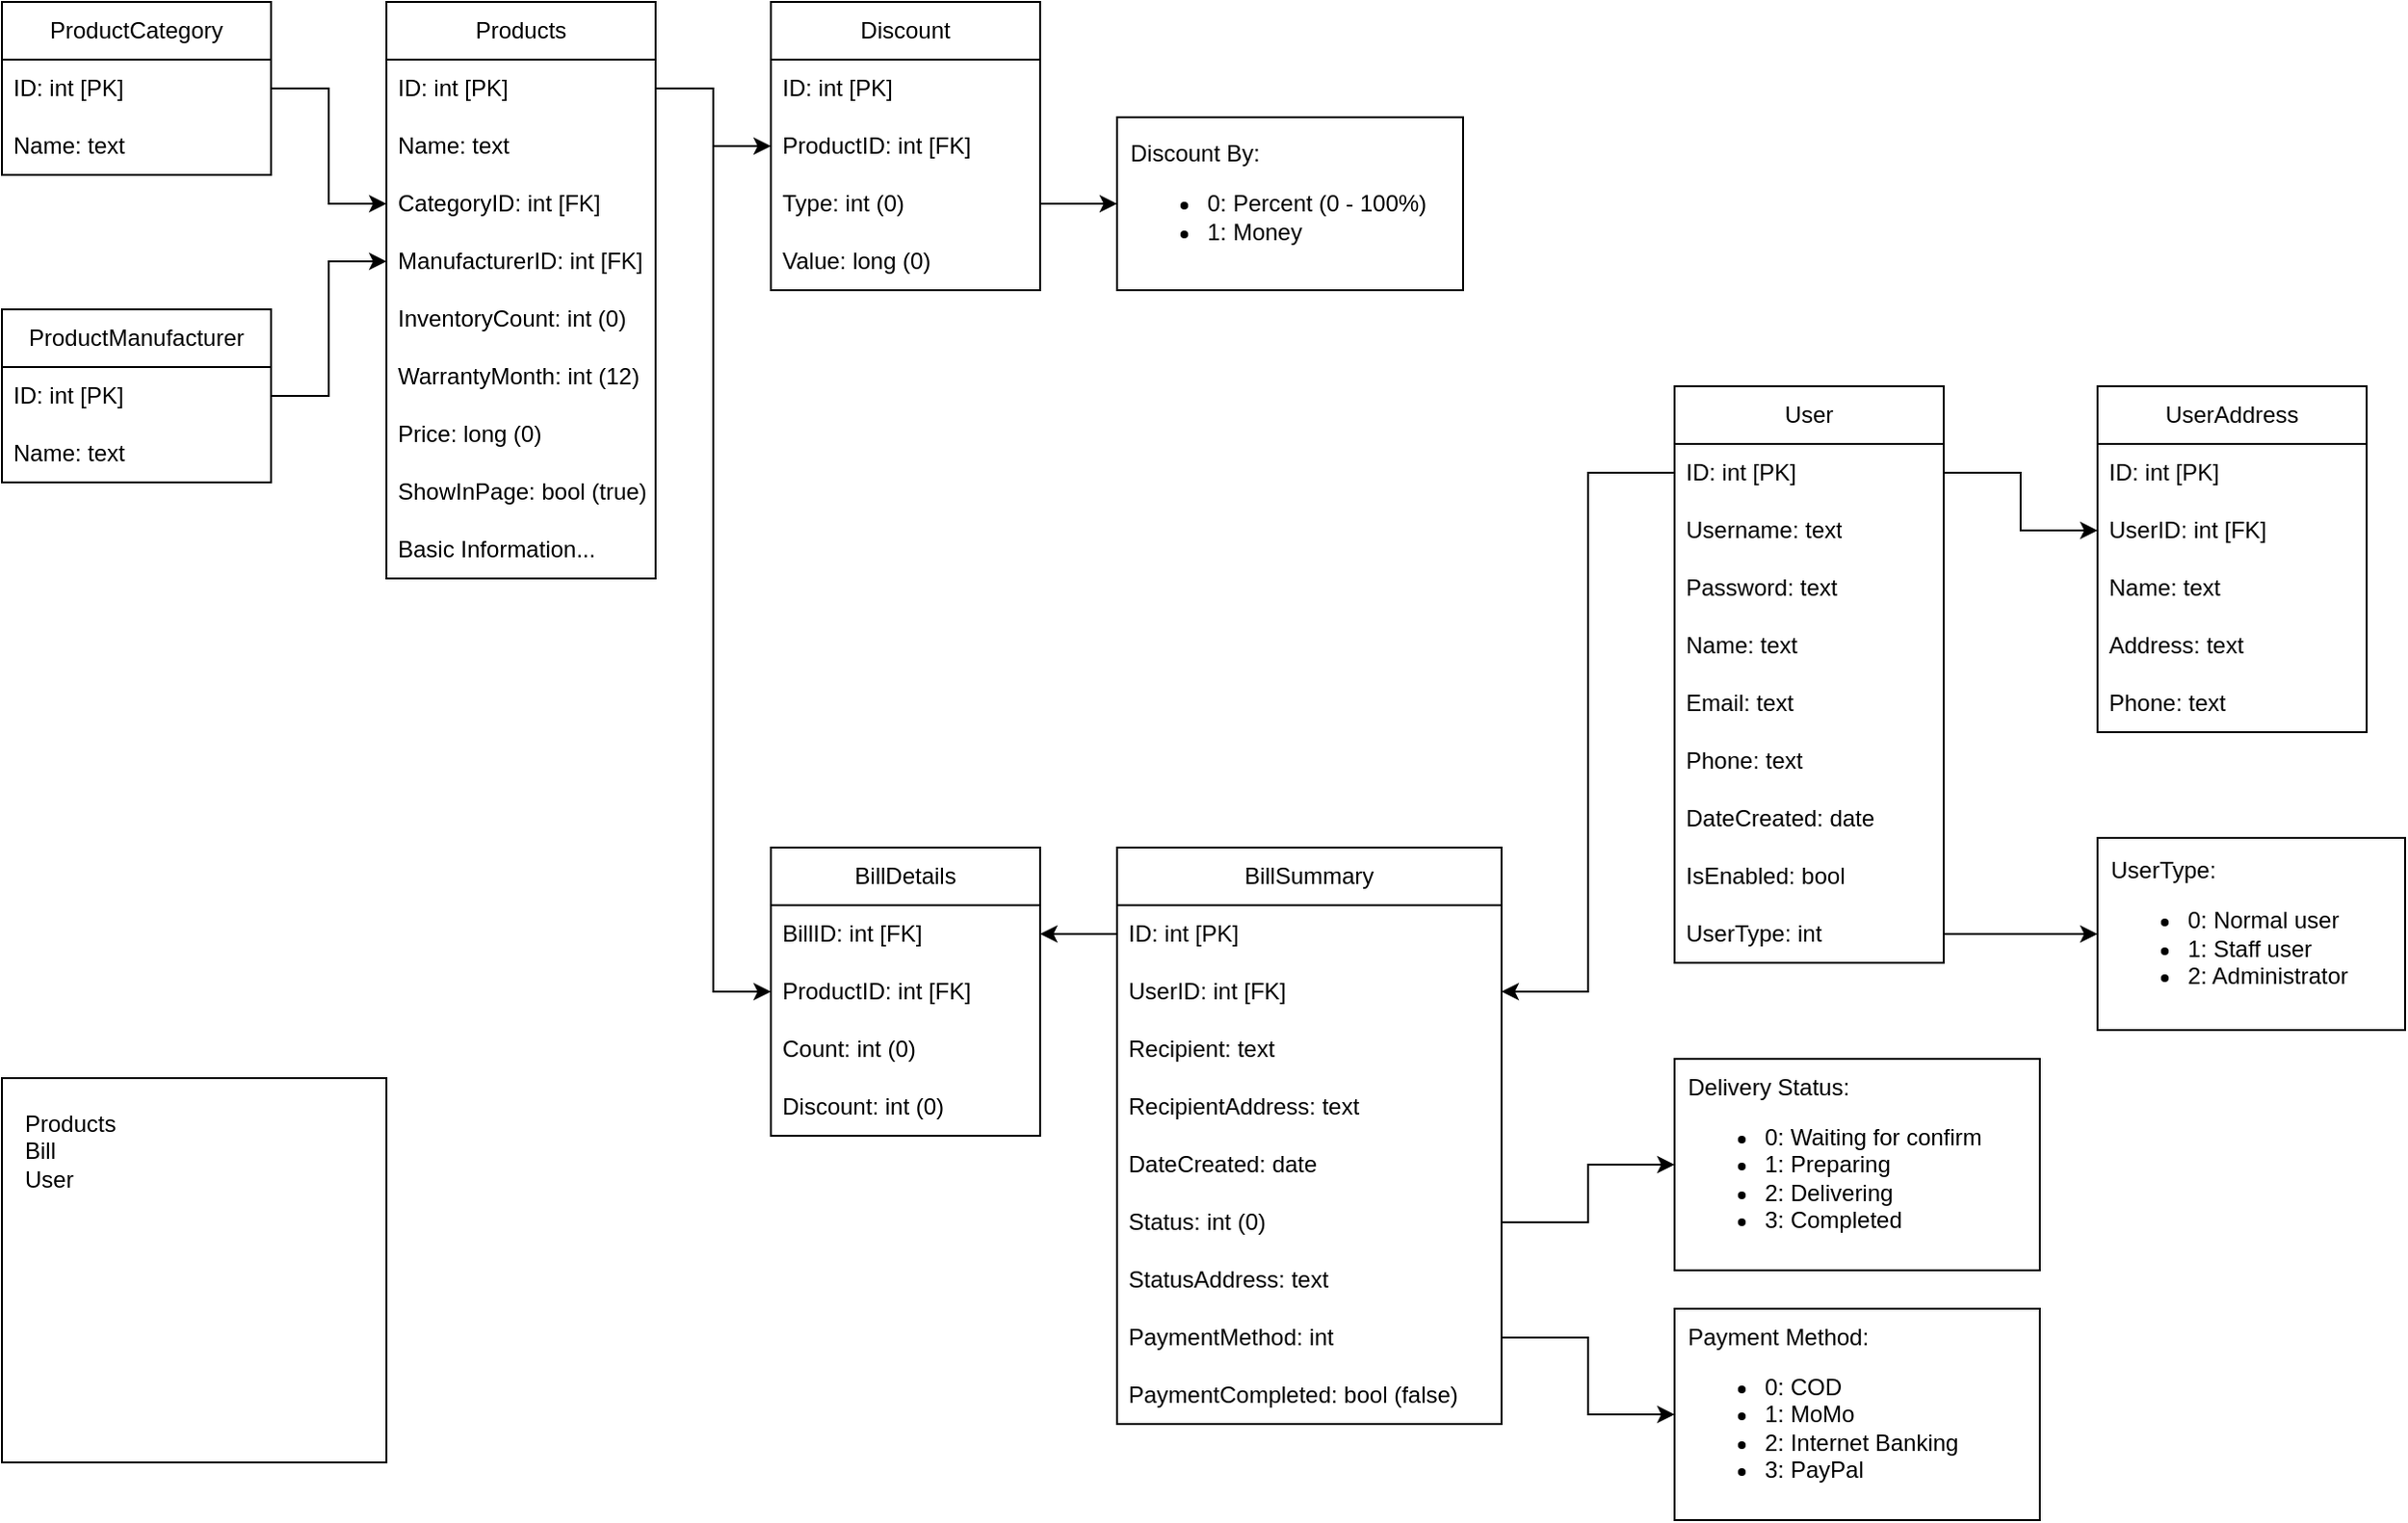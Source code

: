 <mxfile version="21.1.2" type="device">
  <diagram name="Database" id="wU5oiDYe5zAORNl8Sl3y">
    <mxGraphModel dx="1434" dy="836" grid="1" gridSize="10" guides="1" tooltips="1" connect="1" arrows="1" fold="1" page="1" pageScale="1" pageWidth="827" pageHeight="1169" math="0" shadow="0">
      <root>
        <mxCell id="0" />
        <mxCell id="1" parent="0" />
        <mxCell id="hE5l1HCMCs_0RYrQTB5J-1" value="Products" style="swimlane;fontStyle=0;childLayout=stackLayout;horizontal=1;startSize=30;horizontalStack=0;resizeParent=1;resizeParentMax=0;resizeLast=0;collapsible=1;marginBottom=0;whiteSpace=wrap;html=1;" parent="1" vertex="1">
          <mxGeometry x="240" y="40" width="140" height="300" as="geometry" />
        </mxCell>
        <mxCell id="hE5l1HCMCs_0RYrQTB5J-2" value="ID: int [PK]" style="text;strokeColor=none;fillColor=none;align=left;verticalAlign=middle;spacingLeft=4;spacingRight=4;overflow=hidden;points=[[0,0.5],[1,0.5]];portConstraint=eastwest;rotatable=0;whiteSpace=wrap;html=1;" parent="hE5l1HCMCs_0RYrQTB5J-1" vertex="1">
          <mxGeometry y="30" width="140" height="30" as="geometry" />
        </mxCell>
        <mxCell id="hE5l1HCMCs_0RYrQTB5J-3" value="Name: text" style="text;strokeColor=none;fillColor=none;align=left;verticalAlign=middle;spacingLeft=4;spacingRight=4;overflow=hidden;points=[[0,0.5],[1,0.5]];portConstraint=eastwest;rotatable=0;whiteSpace=wrap;html=1;" parent="hE5l1HCMCs_0RYrQTB5J-1" vertex="1">
          <mxGeometry y="60" width="140" height="30" as="geometry" />
        </mxCell>
        <mxCell id="hE5l1HCMCs_0RYrQTB5J-4" value="CategoryID: int [FK]" style="text;strokeColor=none;fillColor=none;align=left;verticalAlign=middle;spacingLeft=4;spacingRight=4;overflow=hidden;points=[[0,0.5],[1,0.5]];portConstraint=eastwest;rotatable=0;whiteSpace=wrap;html=1;" parent="hE5l1HCMCs_0RYrQTB5J-1" vertex="1">
          <mxGeometry y="90" width="140" height="30" as="geometry" />
        </mxCell>
        <mxCell id="hE5l1HCMCs_0RYrQTB5J-22" value="ManufacturerID: int [FK]" style="text;strokeColor=none;fillColor=none;align=left;verticalAlign=middle;spacingLeft=4;spacingRight=4;overflow=hidden;points=[[0,0.5],[1,0.5]];portConstraint=eastwest;rotatable=0;whiteSpace=wrap;html=1;" parent="hE5l1HCMCs_0RYrQTB5J-1" vertex="1">
          <mxGeometry y="120" width="140" height="30" as="geometry" />
        </mxCell>
        <mxCell id="hE5l1HCMCs_0RYrQTB5J-26" value="InventoryCount: int (0)" style="text;strokeColor=none;fillColor=none;align=left;verticalAlign=middle;spacingLeft=4;spacingRight=4;overflow=hidden;points=[[0,0.5],[1,0.5]];portConstraint=eastwest;rotatable=0;whiteSpace=wrap;html=1;" parent="hE5l1HCMCs_0RYrQTB5J-1" vertex="1">
          <mxGeometry y="150" width="140" height="30" as="geometry" />
        </mxCell>
        <mxCell id="hE5l1HCMCs_0RYrQTB5J-28" value="WarrantyMonth: int (12)" style="text;strokeColor=none;fillColor=none;align=left;verticalAlign=middle;spacingLeft=4;spacingRight=4;overflow=hidden;points=[[0,0.5],[1,0.5]];portConstraint=eastwest;rotatable=0;whiteSpace=wrap;html=1;" parent="hE5l1HCMCs_0RYrQTB5J-1" vertex="1">
          <mxGeometry y="180" width="140" height="30" as="geometry" />
        </mxCell>
        <mxCell id="hE5l1HCMCs_0RYrQTB5J-29" value="Price: long (0)" style="text;strokeColor=none;fillColor=none;align=left;verticalAlign=middle;spacingLeft=4;spacingRight=4;overflow=hidden;points=[[0,0.5],[1,0.5]];portConstraint=eastwest;rotatable=0;whiteSpace=wrap;html=1;" parent="hE5l1HCMCs_0RYrQTB5J-1" vertex="1">
          <mxGeometry y="210" width="140" height="30" as="geometry" />
        </mxCell>
        <mxCell id="hE5l1HCMCs_0RYrQTB5J-77" value="ShowInPage: bool (true)" style="text;strokeColor=none;fillColor=none;align=left;verticalAlign=middle;spacingLeft=4;spacingRight=4;overflow=hidden;points=[[0,0.5],[1,0.5]];portConstraint=eastwest;rotatable=0;whiteSpace=wrap;html=1;" parent="hE5l1HCMCs_0RYrQTB5J-1" vertex="1">
          <mxGeometry y="240" width="140" height="30" as="geometry" />
        </mxCell>
        <mxCell id="hE5l1HCMCs_0RYrQTB5J-30" value="Basic Information..." style="text;strokeColor=none;fillColor=none;align=left;verticalAlign=middle;spacingLeft=4;spacingRight=4;overflow=hidden;points=[[0,0.5],[1,0.5]];portConstraint=eastwest;rotatable=0;whiteSpace=wrap;html=1;" parent="hE5l1HCMCs_0RYrQTB5J-1" vertex="1">
          <mxGeometry y="270" width="140" height="30" as="geometry" />
        </mxCell>
        <mxCell id="hE5l1HCMCs_0RYrQTB5J-5" value="ProductCategory" style="swimlane;fontStyle=0;childLayout=stackLayout;horizontal=1;startSize=30;horizontalStack=0;resizeParent=1;resizeParentMax=0;resizeLast=0;collapsible=1;marginBottom=0;whiteSpace=wrap;html=1;" parent="1" vertex="1">
          <mxGeometry x="40" y="40" width="140" height="90" as="geometry" />
        </mxCell>
        <mxCell id="hE5l1HCMCs_0RYrQTB5J-6" value="ID: int [PK]" style="text;strokeColor=none;fillColor=none;align=left;verticalAlign=middle;spacingLeft=4;spacingRight=4;overflow=hidden;points=[[0,0.5],[1,0.5]];portConstraint=eastwest;rotatable=0;whiteSpace=wrap;html=1;" parent="hE5l1HCMCs_0RYrQTB5J-5" vertex="1">
          <mxGeometry y="30" width="140" height="30" as="geometry" />
        </mxCell>
        <mxCell id="hE5l1HCMCs_0RYrQTB5J-7" value="Name: text" style="text;strokeColor=none;fillColor=none;align=left;verticalAlign=middle;spacingLeft=4;spacingRight=4;overflow=hidden;points=[[0,0.5],[1,0.5]];portConstraint=eastwest;rotatable=0;whiteSpace=wrap;html=1;" parent="hE5l1HCMCs_0RYrQTB5J-5" vertex="1">
          <mxGeometry y="60" width="140" height="30" as="geometry" />
        </mxCell>
        <mxCell id="hE5l1HCMCs_0RYrQTB5J-9" value="User" style="swimlane;fontStyle=0;childLayout=stackLayout;horizontal=1;startSize=30;horizontalStack=0;resizeParent=1;resizeParentMax=0;resizeLast=0;collapsible=1;marginBottom=0;whiteSpace=wrap;html=1;" parent="1" vertex="1">
          <mxGeometry x="910" y="240" width="140" height="300" as="geometry" />
        </mxCell>
        <mxCell id="hE5l1HCMCs_0RYrQTB5J-10" value="ID: int [PK]" style="text;strokeColor=none;fillColor=none;align=left;verticalAlign=middle;spacingLeft=4;spacingRight=4;overflow=hidden;points=[[0,0.5],[1,0.5]];portConstraint=eastwest;rotatable=0;whiteSpace=wrap;html=1;" parent="hE5l1HCMCs_0RYrQTB5J-9" vertex="1">
          <mxGeometry y="30" width="140" height="30" as="geometry" />
        </mxCell>
        <mxCell id="hE5l1HCMCs_0RYrQTB5J-11" value="Username: text" style="text;strokeColor=none;fillColor=none;align=left;verticalAlign=middle;spacingLeft=4;spacingRight=4;overflow=hidden;points=[[0,0.5],[1,0.5]];portConstraint=eastwest;rotatable=0;whiteSpace=wrap;html=1;" parent="hE5l1HCMCs_0RYrQTB5J-9" vertex="1">
          <mxGeometry y="60" width="140" height="30" as="geometry" />
        </mxCell>
        <mxCell id="hE5l1HCMCs_0RYrQTB5J-12" value="Password: text" style="text;strokeColor=none;fillColor=none;align=left;verticalAlign=middle;spacingLeft=4;spacingRight=4;overflow=hidden;points=[[0,0.5],[1,0.5]];portConstraint=eastwest;rotatable=0;whiteSpace=wrap;html=1;" parent="hE5l1HCMCs_0RYrQTB5J-9" vertex="1">
          <mxGeometry y="90" width="140" height="30" as="geometry" />
        </mxCell>
        <mxCell id="hE5l1HCMCs_0RYrQTB5J-35" value="Name: text" style="text;strokeColor=none;fillColor=none;align=left;verticalAlign=middle;spacingLeft=4;spacingRight=4;overflow=hidden;points=[[0,0.5],[1,0.5]];portConstraint=eastwest;rotatable=0;whiteSpace=wrap;html=1;" parent="hE5l1HCMCs_0RYrQTB5J-9" vertex="1">
          <mxGeometry y="120" width="140" height="30" as="geometry" />
        </mxCell>
        <mxCell id="hE5l1HCMCs_0RYrQTB5J-36" value="Email: text" style="text;strokeColor=none;fillColor=none;align=left;verticalAlign=middle;spacingLeft=4;spacingRight=4;overflow=hidden;points=[[0,0.5],[1,0.5]];portConstraint=eastwest;rotatable=0;whiteSpace=wrap;html=1;" parent="hE5l1HCMCs_0RYrQTB5J-9" vertex="1">
          <mxGeometry y="150" width="140" height="30" as="geometry" />
        </mxCell>
        <mxCell id="hE5l1HCMCs_0RYrQTB5J-38" value="Phone: text" style="text;strokeColor=none;fillColor=none;align=left;verticalAlign=middle;spacingLeft=4;spacingRight=4;overflow=hidden;points=[[0,0.5],[1,0.5]];portConstraint=eastwest;rotatable=0;whiteSpace=wrap;html=1;" parent="hE5l1HCMCs_0RYrQTB5J-9" vertex="1">
          <mxGeometry y="180" width="140" height="30" as="geometry" />
        </mxCell>
        <mxCell id="hE5l1HCMCs_0RYrQTB5J-13" value="DateCreated: date" style="text;strokeColor=none;fillColor=none;align=left;verticalAlign=middle;spacingLeft=4;spacingRight=4;overflow=hidden;points=[[0,0.5],[1,0.5]];portConstraint=eastwest;rotatable=0;whiteSpace=wrap;html=1;" parent="hE5l1HCMCs_0RYrQTB5J-9" vertex="1">
          <mxGeometry y="210" width="140" height="30" as="geometry" />
        </mxCell>
        <mxCell id="hE5l1HCMCs_0RYrQTB5J-14" value="IsEnabled: bool" style="text;strokeColor=none;fillColor=none;align=left;verticalAlign=middle;spacingLeft=4;spacingRight=4;overflow=hidden;points=[[0,0.5],[1,0.5]];portConstraint=eastwest;rotatable=0;whiteSpace=wrap;html=1;" parent="hE5l1HCMCs_0RYrQTB5J-9" vertex="1">
          <mxGeometry y="240" width="140" height="30" as="geometry" />
        </mxCell>
        <mxCell id="hE5l1HCMCs_0RYrQTB5J-15" value="UserType: int" style="text;strokeColor=none;fillColor=none;align=left;verticalAlign=middle;spacingLeft=4;spacingRight=4;overflow=hidden;points=[[0,0.5],[1,0.5]];portConstraint=eastwest;rotatable=0;whiteSpace=wrap;html=1;" parent="hE5l1HCMCs_0RYrQTB5J-9" vertex="1">
          <mxGeometry y="270" width="140" height="30" as="geometry" />
        </mxCell>
        <mxCell id="hE5l1HCMCs_0RYrQTB5J-16" value="UserType:&lt;br&gt;&lt;ul&gt;&lt;li&gt;0: Normal user&lt;/li&gt;&lt;li&gt;1: Staff user&lt;/li&gt;&lt;li&gt;2: Administrator&lt;/li&gt;&lt;/ul&gt;" style="rounded=0;whiteSpace=wrap;html=1;align=left;spacingTop=5;spacingBottom=6;spacingLeft=5;spacingRight=5;" parent="1" vertex="1">
          <mxGeometry x="1130" y="475" width="160" height="100" as="geometry" />
        </mxCell>
        <mxCell id="hE5l1HCMCs_0RYrQTB5J-17" style="edgeStyle=orthogonalEdgeStyle;rounded=0;orthogonalLoop=1;jettySize=auto;html=1;entryX=0;entryY=0.5;entryDx=0;entryDy=0;" parent="1" source="hE5l1HCMCs_0RYrQTB5J-15" target="hE5l1HCMCs_0RYrQTB5J-16" edge="1">
          <mxGeometry relative="1" as="geometry" />
        </mxCell>
        <mxCell id="hE5l1HCMCs_0RYrQTB5J-18" value="ProductManufacturer" style="swimlane;fontStyle=0;childLayout=stackLayout;horizontal=1;startSize=30;horizontalStack=0;resizeParent=1;resizeParentMax=0;resizeLast=0;collapsible=1;marginBottom=0;whiteSpace=wrap;html=1;" parent="1" vertex="1">
          <mxGeometry x="40" y="200" width="140" height="90" as="geometry" />
        </mxCell>
        <mxCell id="hE5l1HCMCs_0RYrQTB5J-19" value="ID: int [PK]" style="text;strokeColor=none;fillColor=none;align=left;verticalAlign=middle;spacingLeft=4;spacingRight=4;overflow=hidden;points=[[0,0.5],[1,0.5]];portConstraint=eastwest;rotatable=0;whiteSpace=wrap;html=1;" parent="hE5l1HCMCs_0RYrQTB5J-18" vertex="1">
          <mxGeometry y="30" width="140" height="30" as="geometry" />
        </mxCell>
        <mxCell id="hE5l1HCMCs_0RYrQTB5J-20" value="Name: text" style="text;strokeColor=none;fillColor=none;align=left;verticalAlign=middle;spacingLeft=4;spacingRight=4;overflow=hidden;points=[[0,0.5],[1,0.5]];portConstraint=eastwest;rotatable=0;whiteSpace=wrap;html=1;" parent="hE5l1HCMCs_0RYrQTB5J-18" vertex="1">
          <mxGeometry y="60" width="140" height="30" as="geometry" />
        </mxCell>
        <mxCell id="hE5l1HCMCs_0RYrQTB5J-23" style="edgeStyle=orthogonalEdgeStyle;rounded=0;orthogonalLoop=1;jettySize=auto;html=1;entryX=0;entryY=0.5;entryDx=0;entryDy=0;" parent="1" source="hE5l1HCMCs_0RYrQTB5J-19" target="hE5l1HCMCs_0RYrQTB5J-22" edge="1">
          <mxGeometry relative="1" as="geometry" />
        </mxCell>
        <mxCell id="hE5l1HCMCs_0RYrQTB5J-25" style="edgeStyle=orthogonalEdgeStyle;rounded=0;orthogonalLoop=1;jettySize=auto;html=1;entryX=0;entryY=0.5;entryDx=0;entryDy=0;" parent="1" source="hE5l1HCMCs_0RYrQTB5J-6" target="hE5l1HCMCs_0RYrQTB5J-4" edge="1">
          <mxGeometry relative="1" as="geometry" />
        </mxCell>
        <mxCell id="hE5l1HCMCs_0RYrQTB5J-31" value="BillSummary" style="swimlane;fontStyle=0;childLayout=stackLayout;horizontal=1;startSize=30;horizontalStack=0;resizeParent=1;resizeParentMax=0;resizeLast=0;collapsible=1;marginBottom=0;whiteSpace=wrap;html=1;" parent="1" vertex="1">
          <mxGeometry x="620" y="480" width="200" height="300" as="geometry" />
        </mxCell>
        <mxCell id="hE5l1HCMCs_0RYrQTB5J-32" value="ID: int [PK]" style="text;strokeColor=none;fillColor=none;align=left;verticalAlign=middle;spacingLeft=4;spacingRight=4;overflow=hidden;points=[[0,0.5],[1,0.5]];portConstraint=eastwest;rotatable=0;whiteSpace=wrap;html=1;" parent="hE5l1HCMCs_0RYrQTB5J-31" vertex="1">
          <mxGeometry y="30" width="200" height="30" as="geometry" />
        </mxCell>
        <mxCell id="hE5l1HCMCs_0RYrQTB5J-44" value="UserID: int [FK]" style="text;strokeColor=none;fillColor=none;align=left;verticalAlign=middle;spacingLeft=4;spacingRight=4;overflow=hidden;points=[[0,0.5],[1,0.5]];portConstraint=eastwest;rotatable=0;whiteSpace=wrap;html=1;" parent="hE5l1HCMCs_0RYrQTB5J-31" vertex="1">
          <mxGeometry y="60" width="200" height="30" as="geometry" />
        </mxCell>
        <mxCell id="tXvKXWf9CAUuPQ7bRwm_-1" value="&lt;span lang=&quot;vi&quot; class=&quot;ILfuVd&quot;&gt;&lt;/span&gt;&lt;span lang=&quot;vi&quot; class=&quot;ILfuVd&quot;&gt;&lt;/span&gt;Recipient: text" style="text;strokeColor=none;fillColor=none;align=left;verticalAlign=middle;spacingLeft=4;spacingRight=4;overflow=hidden;points=[[0,0.5],[1,0.5]];portConstraint=eastwest;rotatable=0;whiteSpace=wrap;html=1;" parent="hE5l1HCMCs_0RYrQTB5J-31" vertex="1">
          <mxGeometry y="90" width="200" height="30" as="geometry" />
        </mxCell>
        <mxCell id="hE5l1HCMCs_0RYrQTB5J-48" value="&lt;span lang=&quot;vi&quot; class=&quot;ILfuVd&quot;&gt;&lt;/span&gt;RecipientAddress: text" style="text;strokeColor=none;fillColor=none;align=left;verticalAlign=middle;spacingLeft=4;spacingRight=4;overflow=hidden;points=[[0,0.5],[1,0.5]];portConstraint=eastwest;rotatable=0;whiteSpace=wrap;html=1;" parent="hE5l1HCMCs_0RYrQTB5J-31" vertex="1">
          <mxGeometry y="120" width="200" height="30" as="geometry" />
        </mxCell>
        <mxCell id="hE5l1HCMCs_0RYrQTB5J-55" value="DateCreated: date" style="text;strokeColor=none;fillColor=none;align=left;verticalAlign=middle;spacingLeft=4;spacingRight=4;overflow=hidden;points=[[0,0.5],[1,0.5]];portConstraint=eastwest;rotatable=0;whiteSpace=wrap;html=1;" parent="hE5l1HCMCs_0RYrQTB5J-31" vertex="1">
          <mxGeometry y="150" width="200" height="30" as="geometry" />
        </mxCell>
        <mxCell id="hE5l1HCMCs_0RYrQTB5J-56" value="Status: int (0)" style="text;strokeColor=none;fillColor=none;align=left;verticalAlign=middle;spacingLeft=4;spacingRight=4;overflow=hidden;points=[[0,0.5],[1,0.5]];portConstraint=eastwest;rotatable=0;whiteSpace=wrap;html=1;" parent="hE5l1HCMCs_0RYrQTB5J-31" vertex="1">
          <mxGeometry y="180" width="200" height="30" as="geometry" />
        </mxCell>
        <mxCell id="hE5l1HCMCs_0RYrQTB5J-60" value="StatusAddress: text" style="text;strokeColor=none;fillColor=none;align=left;verticalAlign=middle;spacingLeft=4;spacingRight=4;overflow=hidden;points=[[0,0.5],[1,0.5]];portConstraint=eastwest;rotatable=0;whiteSpace=wrap;html=1;" parent="hE5l1HCMCs_0RYrQTB5J-31" vertex="1">
          <mxGeometry y="210" width="200" height="30" as="geometry" />
        </mxCell>
        <mxCell id="hE5l1HCMCs_0RYrQTB5J-69" value="PaymentMethod: int" style="text;strokeColor=none;fillColor=none;align=left;verticalAlign=middle;spacingLeft=4;spacingRight=4;overflow=hidden;points=[[0,0.5],[1,0.5]];portConstraint=eastwest;rotatable=0;whiteSpace=wrap;html=1;" parent="hE5l1HCMCs_0RYrQTB5J-31" vertex="1">
          <mxGeometry y="240" width="200" height="30" as="geometry" />
        </mxCell>
        <mxCell id="hE5l1HCMCs_0RYrQTB5J-73" value="PaymentCompleted: bool (false)" style="text;strokeColor=none;fillColor=none;align=left;verticalAlign=middle;spacingLeft=4;spacingRight=4;overflow=hidden;points=[[0,0.5],[1,0.5]];portConstraint=eastwest;rotatable=0;whiteSpace=wrap;html=1;" parent="hE5l1HCMCs_0RYrQTB5J-31" vertex="1">
          <mxGeometry y="270" width="200" height="30" as="geometry" />
        </mxCell>
        <mxCell id="hE5l1HCMCs_0RYrQTB5J-39" value="UserAddress" style="swimlane;fontStyle=0;childLayout=stackLayout;horizontal=1;startSize=30;horizontalStack=0;resizeParent=1;resizeParentMax=0;resizeLast=0;collapsible=1;marginBottom=0;whiteSpace=wrap;html=1;" parent="1" vertex="1">
          <mxGeometry x="1130" y="240" width="140" height="180" as="geometry" />
        </mxCell>
        <mxCell id="hE5l1HCMCs_0RYrQTB5J-40" value="ID: int [PK]" style="text;strokeColor=none;fillColor=none;align=left;verticalAlign=middle;spacingLeft=4;spacingRight=4;overflow=hidden;points=[[0,0.5],[1,0.5]];portConstraint=eastwest;rotatable=0;whiteSpace=wrap;html=1;" parent="hE5l1HCMCs_0RYrQTB5J-39" vertex="1">
          <mxGeometry y="30" width="140" height="30" as="geometry" />
        </mxCell>
        <mxCell id="hE5l1HCMCs_0RYrQTB5J-41" value="UserID: int [FK]" style="text;strokeColor=none;fillColor=none;align=left;verticalAlign=middle;spacingLeft=4;spacingRight=4;overflow=hidden;points=[[0,0.5],[1,0.5]];portConstraint=eastwest;rotatable=0;whiteSpace=wrap;html=1;" parent="hE5l1HCMCs_0RYrQTB5J-39" vertex="1">
          <mxGeometry y="60" width="140" height="30" as="geometry" />
        </mxCell>
        <mxCell id="tXvKXWf9CAUuPQ7bRwm_-2" value="Name: text" style="text;strokeColor=none;fillColor=none;align=left;verticalAlign=middle;spacingLeft=4;spacingRight=4;overflow=hidden;points=[[0,0.5],[1,0.5]];portConstraint=eastwest;rotatable=0;whiteSpace=wrap;html=1;" parent="hE5l1HCMCs_0RYrQTB5J-39" vertex="1">
          <mxGeometry y="90" width="140" height="30" as="geometry" />
        </mxCell>
        <mxCell id="hE5l1HCMCs_0RYrQTB5J-42" value="Address: text" style="text;strokeColor=none;fillColor=none;align=left;verticalAlign=middle;spacingLeft=4;spacingRight=4;overflow=hidden;points=[[0,0.5],[1,0.5]];portConstraint=eastwest;rotatable=0;whiteSpace=wrap;html=1;" parent="hE5l1HCMCs_0RYrQTB5J-39" vertex="1">
          <mxGeometry y="120" width="140" height="30" as="geometry" />
        </mxCell>
        <mxCell id="hE5l1HCMCs_0RYrQTB5J-83" value="Phone: text" style="text;strokeColor=none;fillColor=none;align=left;verticalAlign=middle;spacingLeft=4;spacingRight=4;overflow=hidden;points=[[0,0.5],[1,0.5]];portConstraint=eastwest;rotatable=0;whiteSpace=wrap;html=1;" parent="hE5l1HCMCs_0RYrQTB5J-39" vertex="1">
          <mxGeometry y="150" width="140" height="30" as="geometry" />
        </mxCell>
        <mxCell id="hE5l1HCMCs_0RYrQTB5J-43" style="edgeStyle=orthogonalEdgeStyle;rounded=0;orthogonalLoop=1;jettySize=auto;html=1;entryX=0;entryY=0.5;entryDx=0;entryDy=0;" parent="1" source="hE5l1HCMCs_0RYrQTB5J-10" target="hE5l1HCMCs_0RYrQTB5J-41" edge="1">
          <mxGeometry relative="1" as="geometry" />
        </mxCell>
        <mxCell id="hE5l1HCMCs_0RYrQTB5J-45" style="edgeStyle=orthogonalEdgeStyle;rounded=0;orthogonalLoop=1;jettySize=auto;html=1;entryX=1;entryY=0.5;entryDx=0;entryDy=0;" parent="1" source="hE5l1HCMCs_0RYrQTB5J-10" target="hE5l1HCMCs_0RYrQTB5J-44" edge="1">
          <mxGeometry relative="1" as="geometry" />
        </mxCell>
        <mxCell id="hE5l1HCMCs_0RYrQTB5J-49" value="BillDetails" style="swimlane;fontStyle=0;childLayout=stackLayout;horizontal=1;startSize=30;horizontalStack=0;resizeParent=1;resizeParentMax=0;resizeLast=0;collapsible=1;marginBottom=0;whiteSpace=wrap;html=1;" parent="1" vertex="1">
          <mxGeometry x="440" y="480" width="140" height="150" as="geometry" />
        </mxCell>
        <mxCell id="hE5l1HCMCs_0RYrQTB5J-50" value="BillID: int [FK]" style="text;strokeColor=none;fillColor=none;align=left;verticalAlign=middle;spacingLeft=4;spacingRight=4;overflow=hidden;points=[[0,0.5],[1,0.5]];portConstraint=eastwest;rotatable=0;whiteSpace=wrap;html=1;" parent="hE5l1HCMCs_0RYrQTB5J-49" vertex="1">
          <mxGeometry y="30" width="140" height="30" as="geometry" />
        </mxCell>
        <mxCell id="hE5l1HCMCs_0RYrQTB5J-51" value="ProductID: int [FK]" style="text;strokeColor=none;fillColor=none;align=left;verticalAlign=middle;spacingLeft=4;spacingRight=4;overflow=hidden;points=[[0,0.5],[1,0.5]];portConstraint=eastwest;rotatable=0;whiteSpace=wrap;html=1;" parent="hE5l1HCMCs_0RYrQTB5J-49" vertex="1">
          <mxGeometry y="60" width="140" height="30" as="geometry" />
        </mxCell>
        <mxCell id="hE5l1HCMCs_0RYrQTB5J-52" value="Count: int (0)" style="text;strokeColor=none;fillColor=none;align=left;verticalAlign=middle;spacingLeft=4;spacingRight=4;overflow=hidden;points=[[0,0.5],[1,0.5]];portConstraint=eastwest;rotatable=0;whiteSpace=wrap;html=1;" parent="hE5l1HCMCs_0RYrQTB5J-49" vertex="1">
          <mxGeometry y="90" width="140" height="30" as="geometry" />
        </mxCell>
        <mxCell id="hE5l1HCMCs_0RYrQTB5J-53" value="Discount: int (0)" style="text;strokeColor=none;fillColor=none;align=left;verticalAlign=middle;spacingLeft=4;spacingRight=4;overflow=hidden;points=[[0,0.5],[1,0.5]];portConstraint=eastwest;rotatable=0;whiteSpace=wrap;html=1;" parent="hE5l1HCMCs_0RYrQTB5J-49" vertex="1">
          <mxGeometry y="120" width="140" height="30" as="geometry" />
        </mxCell>
        <mxCell id="hE5l1HCMCs_0RYrQTB5J-54" style="edgeStyle=orthogonalEdgeStyle;rounded=0;orthogonalLoop=1;jettySize=auto;html=1;entryX=1;entryY=0.5;entryDx=0;entryDy=0;" parent="1" source="hE5l1HCMCs_0RYrQTB5J-32" target="hE5l1HCMCs_0RYrQTB5J-50" edge="1">
          <mxGeometry relative="1" as="geometry" />
        </mxCell>
        <mxCell id="hE5l1HCMCs_0RYrQTB5J-58" value="Delivery Status:&lt;br&gt;&lt;ul&gt;&lt;li&gt;0: Waiting for confirm&lt;/li&gt;&lt;li&gt;1: Preparing&lt;/li&gt;&lt;li&gt;2: Delivering&lt;/li&gt;&lt;li&gt;3: Completed&lt;/li&gt;&lt;/ul&gt;" style="rounded=0;whiteSpace=wrap;html=1;align=left;spacingTop=5;spacingBottom=6;spacingLeft=5;spacingRight=5;" parent="1" vertex="1">
          <mxGeometry x="910" y="590" width="190" height="110" as="geometry" />
        </mxCell>
        <mxCell id="hE5l1HCMCs_0RYrQTB5J-59" style="edgeStyle=orthogonalEdgeStyle;rounded=0;orthogonalLoop=1;jettySize=auto;html=1;entryX=0;entryY=0.5;entryDx=0;entryDy=0;" parent="1" source="hE5l1HCMCs_0RYrQTB5J-56" target="hE5l1HCMCs_0RYrQTB5J-58" edge="1">
          <mxGeometry relative="1" as="geometry" />
        </mxCell>
        <mxCell id="hE5l1HCMCs_0RYrQTB5J-62" value="Discount" style="swimlane;fontStyle=0;childLayout=stackLayout;horizontal=1;startSize=30;horizontalStack=0;resizeParent=1;resizeParentMax=0;resizeLast=0;collapsible=1;marginBottom=0;whiteSpace=wrap;html=1;" parent="1" vertex="1">
          <mxGeometry x="440" y="40" width="140" height="150" as="geometry" />
        </mxCell>
        <mxCell id="hE5l1HCMCs_0RYrQTB5J-75" value="ID: int [PK]" style="text;strokeColor=none;fillColor=none;align=left;verticalAlign=middle;spacingLeft=4;spacingRight=4;overflow=hidden;points=[[0,0.5],[1,0.5]];portConstraint=eastwest;rotatable=0;whiteSpace=wrap;html=1;" parent="hE5l1HCMCs_0RYrQTB5J-62" vertex="1">
          <mxGeometry y="30" width="140" height="30" as="geometry" />
        </mxCell>
        <mxCell id="hE5l1HCMCs_0RYrQTB5J-64" value="ProductID: int [FK]" style="text;strokeColor=none;fillColor=none;align=left;verticalAlign=middle;spacingLeft=4;spacingRight=4;overflow=hidden;points=[[0,0.5],[1,0.5]];portConstraint=eastwest;rotatable=0;whiteSpace=wrap;html=1;" parent="hE5l1HCMCs_0RYrQTB5J-62" vertex="1">
          <mxGeometry y="60" width="140" height="30" as="geometry" />
        </mxCell>
        <mxCell id="hE5l1HCMCs_0RYrQTB5J-65" value="Type: int (0)" style="text;strokeColor=none;fillColor=none;align=left;verticalAlign=middle;spacingLeft=4;spacingRight=4;overflow=hidden;points=[[0,0.5],[1,0.5]];portConstraint=eastwest;rotatable=0;whiteSpace=wrap;html=1;" parent="hE5l1HCMCs_0RYrQTB5J-62" vertex="1">
          <mxGeometry y="90" width="140" height="30" as="geometry" />
        </mxCell>
        <mxCell id="hE5l1HCMCs_0RYrQTB5J-68" value="Value: long (0)" style="text;strokeColor=none;fillColor=none;align=left;verticalAlign=middle;spacingLeft=4;spacingRight=4;overflow=hidden;points=[[0,0.5],[1,0.5]];portConstraint=eastwest;rotatable=0;whiteSpace=wrap;html=1;" parent="hE5l1HCMCs_0RYrQTB5J-62" vertex="1">
          <mxGeometry y="120" width="140" height="30" as="geometry" />
        </mxCell>
        <mxCell id="hE5l1HCMCs_0RYrQTB5J-66" value="Discount By:&lt;br&gt;&lt;ul&gt;&lt;li&gt;0: Percent (0 - 100%)&lt;/li&gt;&lt;li&gt;1: Money&lt;/li&gt;&lt;/ul&gt;" style="rounded=0;whiteSpace=wrap;html=1;align=left;spacingTop=5;spacingBottom=6;spacingLeft=5;spacingRight=5;" parent="1" vertex="1">
          <mxGeometry x="620" y="100" width="180" height="90" as="geometry" />
        </mxCell>
        <mxCell id="hE5l1HCMCs_0RYrQTB5J-67" style="edgeStyle=orthogonalEdgeStyle;rounded=0;orthogonalLoop=1;jettySize=auto;html=1;entryX=0;entryY=0.5;entryDx=0;entryDy=0;" parent="1" source="hE5l1HCMCs_0RYrQTB5J-65" target="hE5l1HCMCs_0RYrQTB5J-66" edge="1">
          <mxGeometry relative="1" as="geometry" />
        </mxCell>
        <mxCell id="hE5l1HCMCs_0RYrQTB5J-71" value="Payment Method:&lt;br&gt;&lt;ul&gt;&lt;li&gt;0: COD&lt;/li&gt;&lt;li&gt;1: MoMo&lt;/li&gt;&lt;li&gt;2: Internet Banking&lt;/li&gt;&lt;li&gt;3: PayPal&lt;/li&gt;&lt;/ul&gt;" style="rounded=0;whiteSpace=wrap;html=1;align=left;spacingTop=5;spacingBottom=6;spacingLeft=5;spacingRight=5;" parent="1" vertex="1">
          <mxGeometry x="910" y="720" width="190" height="110" as="geometry" />
        </mxCell>
        <mxCell id="hE5l1HCMCs_0RYrQTB5J-72" style="edgeStyle=orthogonalEdgeStyle;rounded=0;orthogonalLoop=1;jettySize=auto;html=1;entryX=0;entryY=0.5;entryDx=0;entryDy=0;" parent="1" source="hE5l1HCMCs_0RYrQTB5J-69" target="hE5l1HCMCs_0RYrQTB5J-71" edge="1">
          <mxGeometry relative="1" as="geometry" />
        </mxCell>
        <mxCell id="hE5l1HCMCs_0RYrQTB5J-74" style="edgeStyle=orthogonalEdgeStyle;rounded=0;orthogonalLoop=1;jettySize=auto;html=1;entryX=0;entryY=0.5;entryDx=0;entryDy=0;" parent="1" source="hE5l1HCMCs_0RYrQTB5J-2" target="hE5l1HCMCs_0RYrQTB5J-64" edge="1">
          <mxGeometry relative="1" as="geometry" />
        </mxCell>
        <mxCell id="hE5l1HCMCs_0RYrQTB5J-78" style="edgeStyle=orthogonalEdgeStyle;rounded=0;orthogonalLoop=1;jettySize=auto;html=1;entryX=0;entryY=0.5;entryDx=0;entryDy=0;" parent="1" source="hE5l1HCMCs_0RYrQTB5J-2" target="hE5l1HCMCs_0RYrQTB5J-51" edge="1">
          <mxGeometry relative="1" as="geometry">
            <Array as="points">
              <mxPoint x="410" y="85" />
              <mxPoint x="410" y="555" />
            </Array>
          </mxGeometry>
        </mxCell>
        <mxCell id="zXiWkQOMMeaBodd1dUei-2" value="Products&lt;br&gt;Bill&lt;br&gt;User&lt;br&gt;" style="rounded=0;whiteSpace=wrap;html=1;align=left;verticalAlign=top;spacingTop=10;spacingBottom=10;spacingLeft=10;spacingRight=10;" vertex="1" parent="1">
          <mxGeometry x="40" y="600" width="200" height="200" as="geometry" />
        </mxCell>
      </root>
    </mxGraphModel>
  </diagram>
</mxfile>
